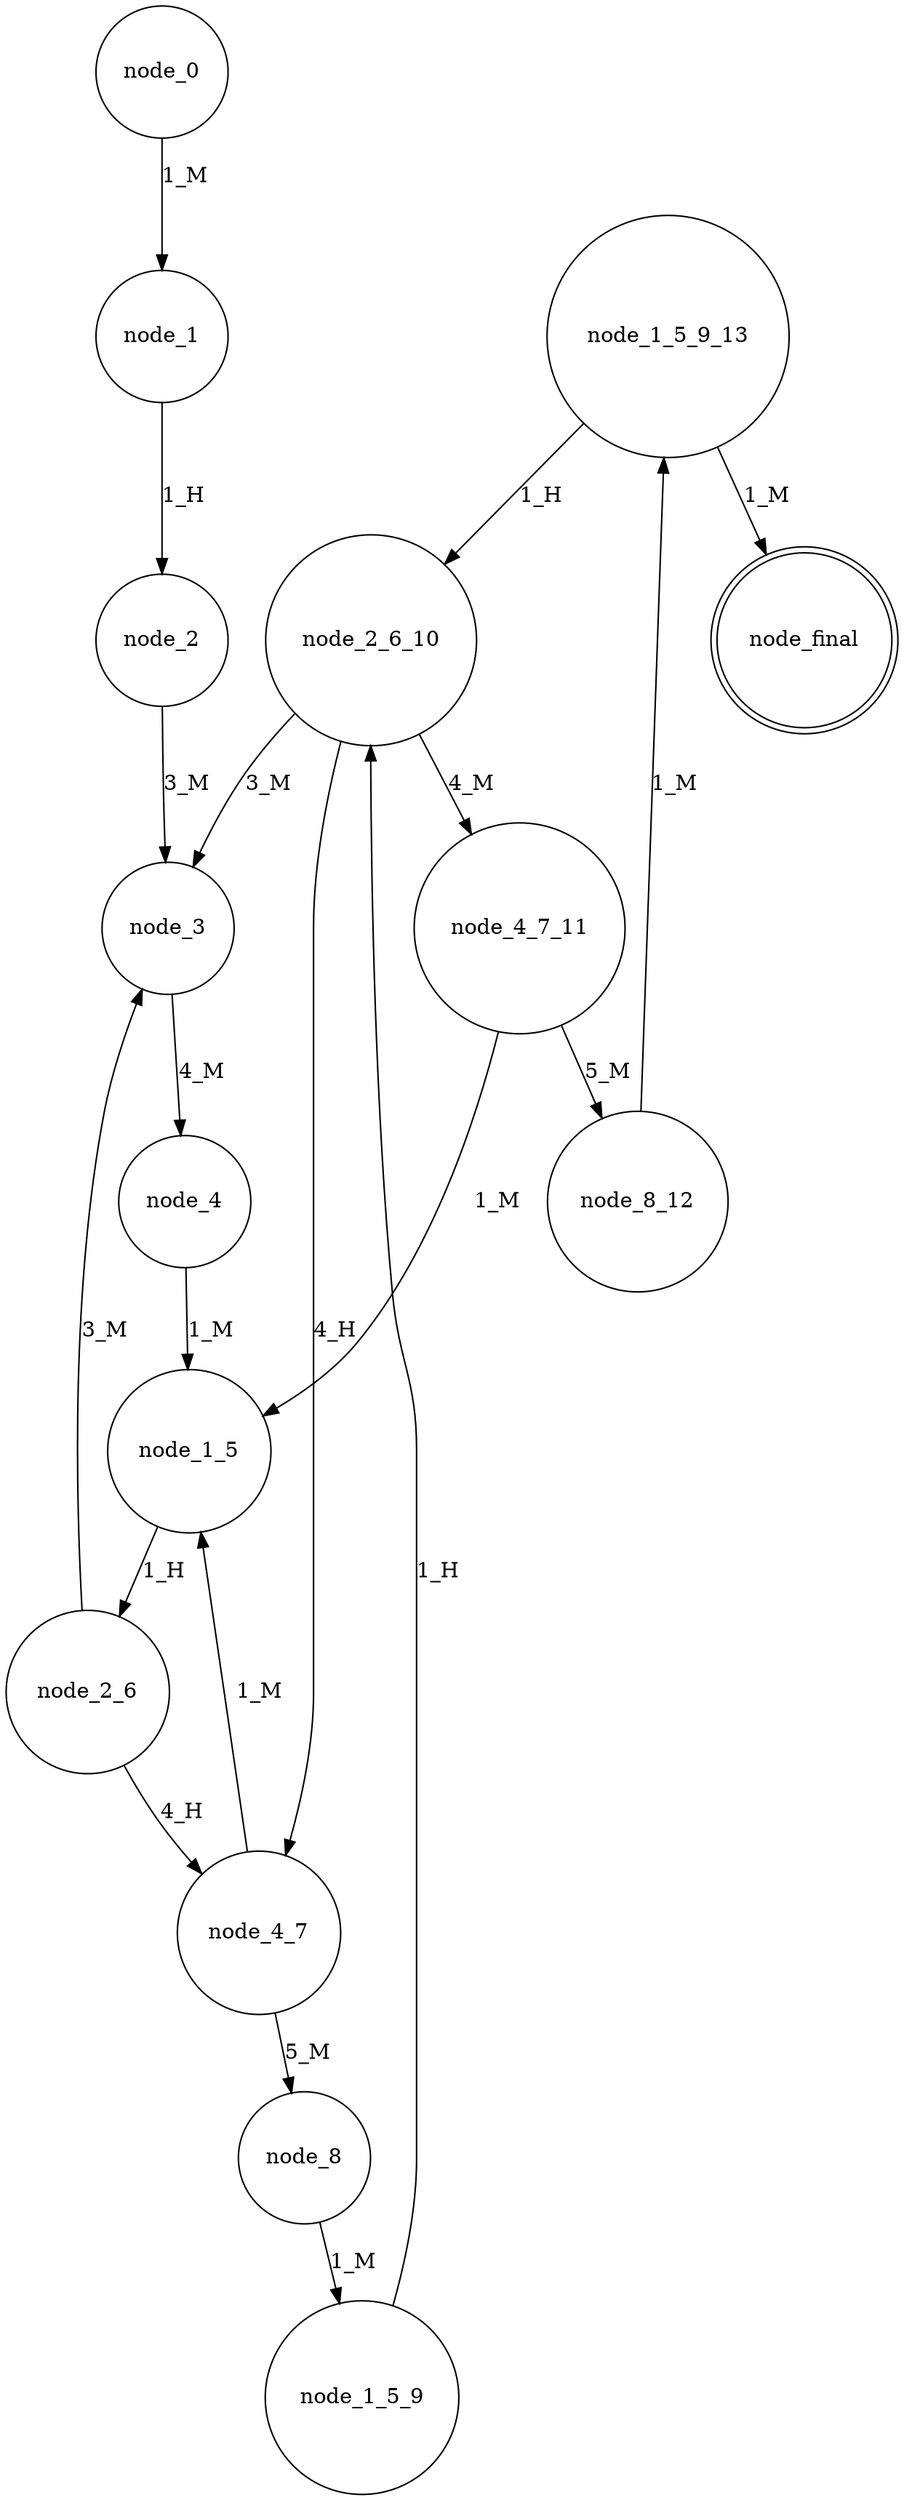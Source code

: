digraph automaton {
  node [shape = doublecircle]; node_final;
  node [shape = circle]
  node_0 -> node_1 [label="1_M"]
  node_1 -> node_2 [label="1_H"]
  node_1_5 -> node_2_6 [label="1_H"]
  node_1_5_9 -> node_2_6_10 [label="1_H"]
  node_1_5_9_13 -> node_2_6_10 [label="1_H"]
  node_1_5_9_13 -> node_final [label="1_M"]
  node_2 -> node_3 [label="3_M"]
  node_2_6 -> node_3 [label="3_M"]
  node_2_6 -> node_4_7 [label="4_H"]
  node_2_6_10 -> node_3 [label="3_M"]
  node_2_6_10 -> node_4_7 [label="4_H"]
  node_2_6_10 -> node_4_7_11 [label="4_M"]
  node_3 -> node_4 [label="4_M"]
  node_4 -> node_1_5 [label="1_M"]
  node_4_7 -> node_1_5 [label="1_M"]
  node_4_7 -> node_8 [label="5_M"]
  node_4_7_11 -> node_1_5 [label="1_M"]
  node_4_7_11 -> node_8_12 [label="5_M"]
  node_8 -> node_1_5_9 [label="1_M"]
  node_8_12 -> node_1_5_9_13 [label="1_M"]
}
